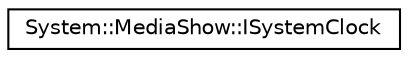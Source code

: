 digraph G
{
  edge [fontname="Helvetica",fontsize="10",labelfontname="Helvetica",labelfontsize="10"];
  node [fontname="Helvetica",fontsize="10",shape=record];
  rankdir="LR";
  Node1 [label="System::MediaShow::ISystemClock",height=0.2,width=0.4,color="black", fillcolor="white", style="filled",URL="$class_system_1_1_media_show_1_1_i_system_clock.html"];
}
